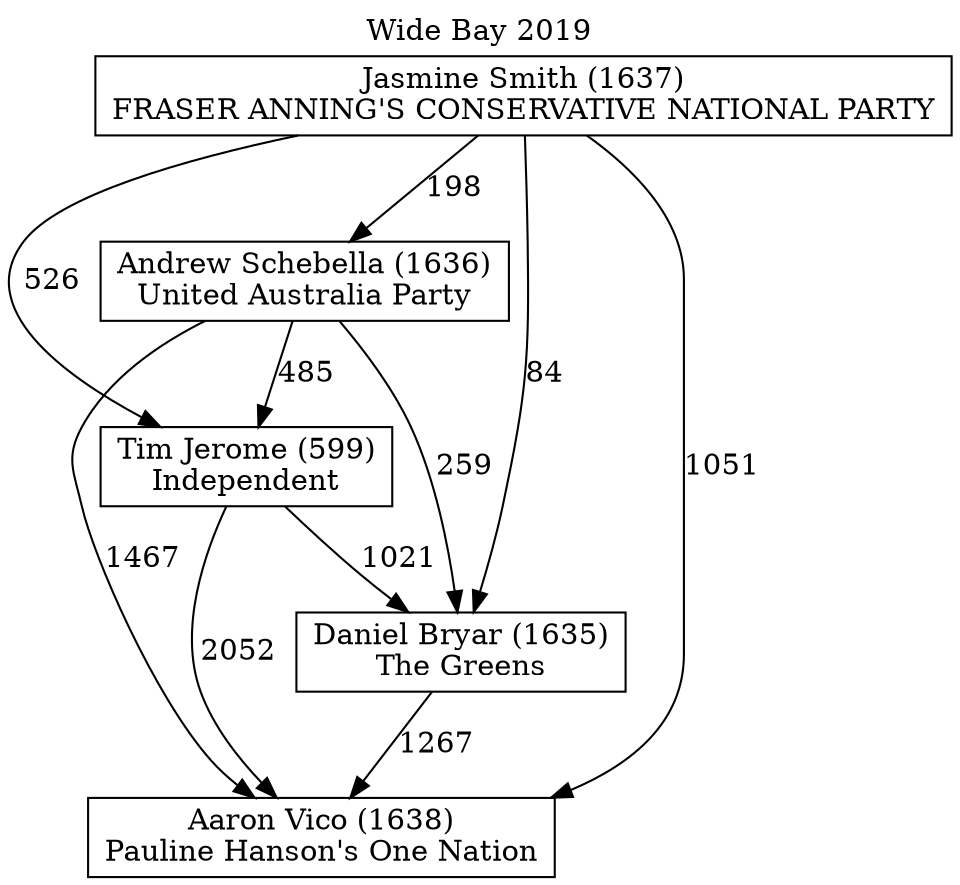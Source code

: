 // House preference flow
digraph "Aaron Vico (1638)_Wide Bay_2019" {
	graph [label="Wide Bay 2019" labelloc=t mclimit=10]
	node [shape=box]
	"Aaron Vico (1638)" [label="Aaron Vico (1638)
Pauline Hanson's One Nation"]
	"Daniel Bryar (1635)" [label="Daniel Bryar (1635)
The Greens"]
	"Tim Jerome (599)" [label="Tim Jerome (599)
Independent"]
	"Andrew Schebella (1636)" [label="Andrew Schebella (1636)
United Australia Party"]
	"Jasmine Smith (1637)" [label="Jasmine Smith (1637)
FRASER ANNING'S CONSERVATIVE NATIONAL PARTY"]
	"Daniel Bryar (1635)" -> "Aaron Vico (1638)" [label=1267]
	"Tim Jerome (599)" -> "Daniel Bryar (1635)" [label=1021]
	"Andrew Schebella (1636)" -> "Tim Jerome (599)" [label=485]
	"Jasmine Smith (1637)" -> "Andrew Schebella (1636)" [label=198]
	"Tim Jerome (599)" -> "Aaron Vico (1638)" [label=2052]
	"Andrew Schebella (1636)" -> "Aaron Vico (1638)" [label=1467]
	"Jasmine Smith (1637)" -> "Aaron Vico (1638)" [label=1051]
	"Jasmine Smith (1637)" -> "Tim Jerome (599)" [label=526]
	"Andrew Schebella (1636)" -> "Daniel Bryar (1635)" [label=259]
	"Jasmine Smith (1637)" -> "Daniel Bryar (1635)" [label=84]
}
